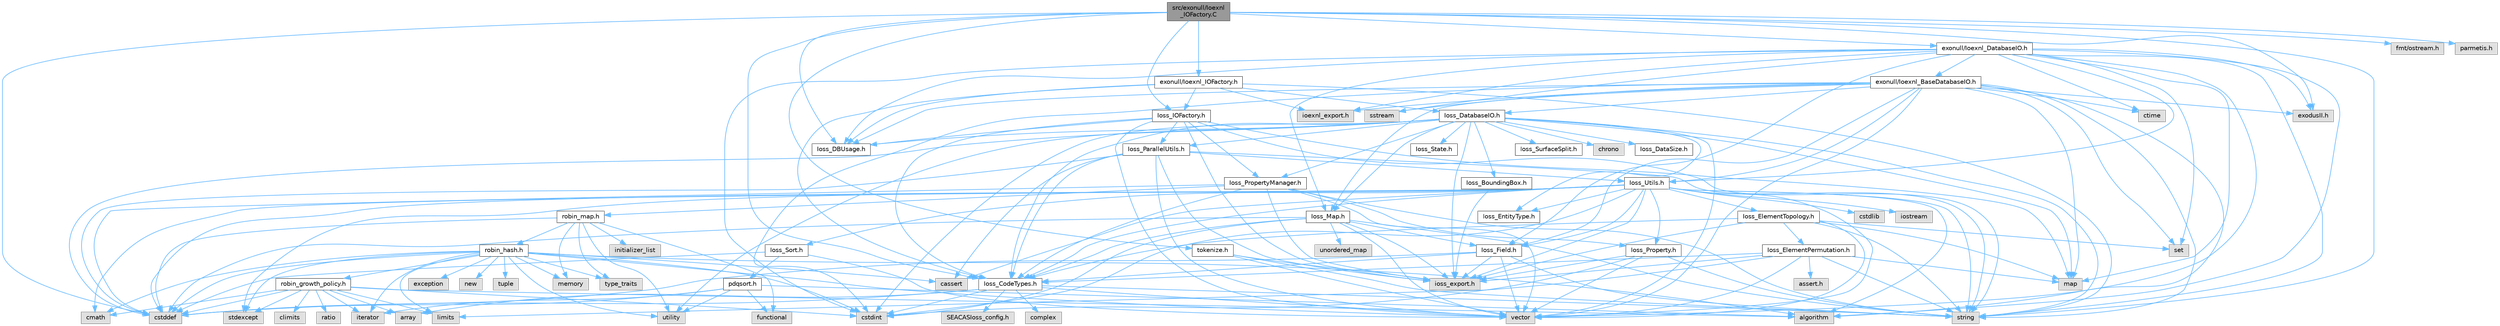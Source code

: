 digraph "src/exonull/Ioexnl_IOFactory.C"
{
 // INTERACTIVE_SVG=YES
 // LATEX_PDF_SIZE
  bgcolor="transparent";
  edge [fontname=Helvetica,fontsize=10,labelfontname=Helvetica,labelfontsize=10];
  node [fontname=Helvetica,fontsize=10,shape=box,height=0.2,width=0.4];
  Node1 [id="Node000001",label="src/exonull/Ioexnl\l_IOFactory.C",height=0.2,width=0.4,color="gray40", fillcolor="grey60", style="filled", fontcolor="black",tooltip=" "];
  Node1 -> Node2 [id="edge1_Node000001_Node000002",color="steelblue1",style="solid",tooltip=" "];
  Node2 [id="Node000002",label="exonull/Ioexnl_DatabaseIO.h",height=0.2,width=0.4,color="grey40", fillcolor="white", style="filled",URL="$Ioexnl__DatabaseIO_8h.html",tooltip=" "];
  Node2 -> Node3 [id="edge2_Node000002_Node000003",color="steelblue1",style="solid",tooltip=" "];
  Node3 [id="Node000003",label="ioexnl_export.h",height=0.2,width=0.4,color="grey60", fillcolor="#E0E0E0", style="filled",tooltip=" "];
  Node2 -> Node4 [id="edge3_Node000002_Node000004",color="steelblue1",style="solid",tooltip=" "];
  Node4 [id="Node000004",label="Ioss_DBUsage.h",height=0.2,width=0.4,color="grey40", fillcolor="white", style="filled",URL="$Ioss__DBUsage_8h.html",tooltip=" "];
  Node2 -> Node5 [id="edge4_Node000002_Node000005",color="steelblue1",style="solid",tooltip=" "];
  Node5 [id="Node000005",label="Ioss_Field.h",height=0.2,width=0.4,color="grey40", fillcolor="white", style="filled",URL="$Ioss__Field_8h.html",tooltip=" "];
  Node5 -> Node6 [id="edge5_Node000005_Node000006",color="steelblue1",style="solid",tooltip=" "];
  Node6 [id="Node000006",label="ioss_export.h",height=0.2,width=0.4,color="grey60", fillcolor="#E0E0E0", style="filled",tooltip=" "];
  Node5 -> Node7 [id="edge6_Node000005_Node000007",color="steelblue1",style="solid",tooltip=" "];
  Node7 [id="Node000007",label="Ioss_CodeTypes.h",height=0.2,width=0.4,color="grey40", fillcolor="white", style="filled",URL="$Ioss__CodeTypes_8h.html",tooltip=" "];
  Node7 -> Node8 [id="edge7_Node000007_Node000008",color="steelblue1",style="solid",tooltip=" "];
  Node8 [id="Node000008",label="array",height=0.2,width=0.4,color="grey60", fillcolor="#E0E0E0", style="filled",tooltip=" "];
  Node7 -> Node9 [id="edge8_Node000007_Node000009",color="steelblue1",style="solid",tooltip=" "];
  Node9 [id="Node000009",label="cstddef",height=0.2,width=0.4,color="grey60", fillcolor="#E0E0E0", style="filled",tooltip=" "];
  Node7 -> Node10 [id="edge9_Node000007_Node000010",color="steelblue1",style="solid",tooltip=" "];
  Node10 [id="Node000010",label="cstdint",height=0.2,width=0.4,color="grey60", fillcolor="#E0E0E0", style="filled",tooltip=" "];
  Node7 -> Node11 [id="edge10_Node000007_Node000011",color="steelblue1",style="solid",tooltip=" "];
  Node11 [id="Node000011",label="string",height=0.2,width=0.4,color="grey60", fillcolor="#E0E0E0", style="filled",tooltip=" "];
  Node7 -> Node12 [id="edge11_Node000007_Node000012",color="steelblue1",style="solid",tooltip=" "];
  Node12 [id="Node000012",label="vector",height=0.2,width=0.4,color="grey60", fillcolor="#E0E0E0", style="filled",tooltip=" "];
  Node7 -> Node13 [id="edge12_Node000007_Node000013",color="steelblue1",style="solid",tooltip=" "];
  Node13 [id="Node000013",label="SEACASIoss_config.h",height=0.2,width=0.4,color="grey60", fillcolor="#E0E0E0", style="filled",tooltip=" "];
  Node7 -> Node14 [id="edge13_Node000007_Node000014",color="steelblue1",style="solid",tooltip=" "];
  Node14 [id="Node000014",label="complex",height=0.2,width=0.4,color="grey60", fillcolor="#E0E0E0", style="filled",tooltip=" "];
  Node5 -> Node9 [id="edge14_Node000005_Node000009",color="steelblue1",style="solid",tooltip=" "];
  Node5 -> Node11 [id="edge15_Node000005_Node000011",color="steelblue1",style="solid",tooltip=" "];
  Node5 -> Node12 [id="edge16_Node000005_Node000012",color="steelblue1",style="solid",tooltip=" "];
  Node2 -> Node15 [id="edge17_Node000002_Node000015",color="steelblue1",style="solid",tooltip=" "];
  Node15 [id="Node000015",label="Ioss_Map.h",height=0.2,width=0.4,color="grey40", fillcolor="white", style="filled",URL="$Ioss__Map_8h.html",tooltip=" "];
  Node15 -> Node6 [id="edge18_Node000015_Node000006",color="steelblue1",style="solid",tooltip=" "];
  Node15 -> Node7 [id="edge19_Node000015_Node000007",color="steelblue1",style="solid",tooltip=" "];
  Node15 -> Node5 [id="edge20_Node000015_Node000005",color="steelblue1",style="solid",tooltip=" "];
  Node15 -> Node9 [id="edge21_Node000015_Node000009",color="steelblue1",style="solid",tooltip=" "];
  Node15 -> Node10 [id="edge22_Node000015_Node000010",color="steelblue1",style="solid",tooltip=" "];
  Node15 -> Node11 [id="edge23_Node000015_Node000011",color="steelblue1",style="solid",tooltip=" "];
  Node15 -> Node12 [id="edge24_Node000015_Node000012",color="steelblue1",style="solid",tooltip=" "];
  Node15 -> Node16 [id="edge25_Node000015_Node000016",color="steelblue1",style="solid",tooltip=" "];
  Node16 [id="Node000016",label="unordered_map",height=0.2,width=0.4,color="grey60", fillcolor="#E0E0E0", style="filled",tooltip=" "];
  Node2 -> Node17 [id="edge26_Node000002_Node000017",color="steelblue1",style="solid",tooltip=" "];
  Node17 [id="Node000017",label="Ioss_Utils.h",height=0.2,width=0.4,color="grey40", fillcolor="white", style="filled",URL="$Ioss__Utils_8h.html",tooltip=" "];
  Node17 -> Node6 [id="edge27_Node000017_Node000006",color="steelblue1",style="solid",tooltip=" "];
  Node17 -> Node7 [id="edge28_Node000017_Node000007",color="steelblue1",style="solid",tooltip=" "];
  Node17 -> Node18 [id="edge29_Node000017_Node000018",color="steelblue1",style="solid",tooltip=" "];
  Node18 [id="Node000018",label="Ioss_ElementTopology.h",height=0.2,width=0.4,color="grey40", fillcolor="white", style="filled",URL="$Ioss__ElementTopology_8h.html",tooltip=" "];
  Node18 -> Node6 [id="edge30_Node000018_Node000006",color="steelblue1",style="solid",tooltip=" "];
  Node18 -> Node7 [id="edge31_Node000018_Node000007",color="steelblue1",style="solid",tooltip=" "];
  Node18 -> Node19 [id="edge32_Node000018_Node000019",color="steelblue1",style="solid",tooltip=" "];
  Node19 [id="Node000019",label="Ioss_ElementPermutation.h",height=0.2,width=0.4,color="grey40", fillcolor="white", style="filled",URL="$Ioss__ElementPermutation_8h.html",tooltip=" "];
  Node19 -> Node6 [id="edge33_Node000019_Node000006",color="steelblue1",style="solid",tooltip=" "];
  Node19 -> Node7 [id="edge34_Node000019_Node000007",color="steelblue1",style="solid",tooltip=" "];
  Node19 -> Node20 [id="edge35_Node000019_Node000020",color="steelblue1",style="solid",tooltip=" "];
  Node20 [id="Node000020",label="assert.h",height=0.2,width=0.4,color="grey60", fillcolor="#E0E0E0", style="filled",tooltip=" "];
  Node19 -> Node21 [id="edge36_Node000019_Node000021",color="steelblue1",style="solid",tooltip=" "];
  Node21 [id="Node000021",label="limits",height=0.2,width=0.4,color="grey60", fillcolor="#E0E0E0", style="filled",tooltip=" "];
  Node19 -> Node22 [id="edge37_Node000019_Node000022",color="steelblue1",style="solid",tooltip=" "];
  Node22 [id="Node000022",label="map",height=0.2,width=0.4,color="grey60", fillcolor="#E0E0E0", style="filled",tooltip=" "];
  Node19 -> Node11 [id="edge38_Node000019_Node000011",color="steelblue1",style="solid",tooltip=" "];
  Node19 -> Node12 [id="edge39_Node000019_Node000012",color="steelblue1",style="solid",tooltip=" "];
  Node18 -> Node22 [id="edge40_Node000018_Node000022",color="steelblue1",style="solid",tooltip=" "];
  Node18 -> Node23 [id="edge41_Node000018_Node000023",color="steelblue1",style="solid",tooltip=" "];
  Node23 [id="Node000023",label="set",height=0.2,width=0.4,color="grey60", fillcolor="#E0E0E0", style="filled",tooltip=" "];
  Node18 -> Node11 [id="edge42_Node000018_Node000011",color="steelblue1",style="solid",tooltip=" "];
  Node18 -> Node12 [id="edge43_Node000018_Node000012",color="steelblue1",style="solid",tooltip=" "];
  Node17 -> Node24 [id="edge44_Node000017_Node000024",color="steelblue1",style="solid",tooltip=" "];
  Node24 [id="Node000024",label="Ioss_EntityType.h",height=0.2,width=0.4,color="grey40", fillcolor="white", style="filled",URL="$Ioss__EntityType_8h.html",tooltip=" "];
  Node17 -> Node5 [id="edge45_Node000017_Node000005",color="steelblue1",style="solid",tooltip=" "];
  Node17 -> Node25 [id="edge46_Node000017_Node000025",color="steelblue1",style="solid",tooltip=" "];
  Node25 [id="Node000025",label="Ioss_Property.h",height=0.2,width=0.4,color="grey40", fillcolor="white", style="filled",URL="$Ioss__Property_8h.html",tooltip=" "];
  Node25 -> Node6 [id="edge47_Node000025_Node000006",color="steelblue1",style="solid",tooltip=" "];
  Node25 -> Node10 [id="edge48_Node000025_Node000010",color="steelblue1",style="solid",tooltip=" "];
  Node25 -> Node11 [id="edge49_Node000025_Node000011",color="steelblue1",style="solid",tooltip=" "];
  Node25 -> Node12 [id="edge50_Node000025_Node000012",color="steelblue1",style="solid",tooltip=" "];
  Node17 -> Node26 [id="edge51_Node000017_Node000026",color="steelblue1",style="solid",tooltip=" "];
  Node26 [id="Node000026",label="Ioss_Sort.h",height=0.2,width=0.4,color="grey40", fillcolor="white", style="filled",URL="$Ioss__Sort_8h.html",tooltip=" "];
  Node26 -> Node27 [id="edge52_Node000026_Node000027",color="steelblue1",style="solid",tooltip=" "];
  Node27 [id="Node000027",label="pdqsort.h",height=0.2,width=0.4,color="grey40", fillcolor="white", style="filled",URL="$pdqsort_8h.html",tooltip=" "];
  Node27 -> Node28 [id="edge53_Node000027_Node000028",color="steelblue1",style="solid",tooltip=" "];
  Node28 [id="Node000028",label="algorithm",height=0.2,width=0.4,color="grey60", fillcolor="#E0E0E0", style="filled",tooltip=" "];
  Node27 -> Node9 [id="edge54_Node000027_Node000009",color="steelblue1",style="solid",tooltip=" "];
  Node27 -> Node29 [id="edge55_Node000027_Node000029",color="steelblue1",style="solid",tooltip=" "];
  Node29 [id="Node000029",label="functional",height=0.2,width=0.4,color="grey60", fillcolor="#E0E0E0", style="filled",tooltip=" "];
  Node27 -> Node30 [id="edge56_Node000027_Node000030",color="steelblue1",style="solid",tooltip=" "];
  Node30 [id="Node000030",label="iterator",height=0.2,width=0.4,color="grey60", fillcolor="#E0E0E0", style="filled",tooltip=" "];
  Node27 -> Node31 [id="edge57_Node000027_Node000031",color="steelblue1",style="solid",tooltip=" "];
  Node31 [id="Node000031",label="utility",height=0.2,width=0.4,color="grey60", fillcolor="#E0E0E0", style="filled",tooltip=" "];
  Node26 -> Node9 [id="edge58_Node000026_Node000009",color="steelblue1",style="solid",tooltip=" "];
  Node26 -> Node12 [id="edge59_Node000026_Node000012",color="steelblue1",style="solid",tooltip=" "];
  Node17 -> Node28 [id="edge60_Node000017_Node000028",color="steelblue1",style="solid",tooltip=" "];
  Node17 -> Node32 [id="edge61_Node000017_Node000032",color="steelblue1",style="solid",tooltip=" "];
  Node32 [id="Node000032",label="cassert",height=0.2,width=0.4,color="grey60", fillcolor="#E0E0E0", style="filled",tooltip=" "];
  Node17 -> Node33 [id="edge62_Node000017_Node000033",color="steelblue1",style="solid",tooltip=" "];
  Node33 [id="Node000033",label="cmath",height=0.2,width=0.4,color="grey60", fillcolor="#E0E0E0", style="filled",tooltip=" "];
  Node17 -> Node9 [id="edge63_Node000017_Node000009",color="steelblue1",style="solid",tooltip=" "];
  Node17 -> Node10 [id="edge64_Node000017_Node000010",color="steelblue1",style="solid",tooltip=" "];
  Node17 -> Node34 [id="edge65_Node000017_Node000034",color="steelblue1",style="solid",tooltip=" "];
  Node34 [id="Node000034",label="cstdlib",height=0.2,width=0.4,color="grey60", fillcolor="#E0E0E0", style="filled",tooltip=" "];
  Node17 -> Node35 [id="edge66_Node000017_Node000035",color="steelblue1",style="solid",tooltip=" "];
  Node35 [id="Node000035",label="iostream",height=0.2,width=0.4,color="grey60", fillcolor="#E0E0E0", style="filled",tooltip=" "];
  Node17 -> Node36 [id="edge67_Node000017_Node000036",color="steelblue1",style="solid",tooltip=" "];
  Node36 [id="Node000036",label="stdexcept",height=0.2,width=0.4,color="grey60", fillcolor="#E0E0E0", style="filled",tooltip=" "];
  Node17 -> Node11 [id="edge68_Node000017_Node000011",color="steelblue1",style="solid",tooltip=" "];
  Node17 -> Node12 [id="edge69_Node000017_Node000012",color="steelblue1",style="solid",tooltip=" "];
  Node2 -> Node37 [id="edge70_Node000002_Node000037",color="steelblue1",style="solid",tooltip=" "];
  Node37 [id="Node000037",label="exonull/Ioexnl_BaseDatabaseIO.h",height=0.2,width=0.4,color="grey40", fillcolor="white", style="filled",URL="$Ioexnl__BaseDatabaseIO_8h.html",tooltip=" "];
  Node37 -> Node3 [id="edge71_Node000037_Node000003",color="steelblue1",style="solid",tooltip=" "];
  Node37 -> Node4 [id="edge72_Node000037_Node000004",color="steelblue1",style="solid",tooltip=" "];
  Node37 -> Node38 [id="edge73_Node000037_Node000038",color="steelblue1",style="solid",tooltip=" "];
  Node38 [id="Node000038",label="Ioss_DatabaseIO.h",height=0.2,width=0.4,color="grey40", fillcolor="white", style="filled",URL="$Ioss__DatabaseIO_8h.html",tooltip=" "];
  Node38 -> Node6 [id="edge74_Node000038_Node000006",color="steelblue1",style="solid",tooltip=" "];
  Node38 -> Node39 [id="edge75_Node000038_Node000039",color="steelblue1",style="solid",tooltip=" "];
  Node39 [id="Node000039",label="Ioss_BoundingBox.h",height=0.2,width=0.4,color="grey40", fillcolor="white", style="filled",URL="$Ioss__BoundingBox_8h.html",tooltip=" "];
  Node39 -> Node6 [id="edge76_Node000039_Node000006",color="steelblue1",style="solid",tooltip=" "];
  Node38 -> Node7 [id="edge77_Node000038_Node000007",color="steelblue1",style="solid",tooltip=" "];
  Node38 -> Node4 [id="edge78_Node000038_Node000004",color="steelblue1",style="solid",tooltip=" "];
  Node38 -> Node40 [id="edge79_Node000038_Node000040",color="steelblue1",style="solid",tooltip=" "];
  Node40 [id="Node000040",label="Ioss_DataSize.h",height=0.2,width=0.4,color="grey40", fillcolor="white", style="filled",URL="$Ioss__DataSize_8h.html",tooltip=" "];
  Node38 -> Node24 [id="edge80_Node000038_Node000024",color="steelblue1",style="solid",tooltip=" "];
  Node38 -> Node15 [id="edge81_Node000038_Node000015",color="steelblue1",style="solid",tooltip=" "];
  Node38 -> Node41 [id="edge82_Node000038_Node000041",color="steelblue1",style="solid",tooltip=" "];
  Node41 [id="Node000041",label="Ioss_ParallelUtils.h",height=0.2,width=0.4,color="grey40", fillcolor="white", style="filled",URL="$Ioss__ParallelUtils_8h.html",tooltip=" "];
  Node41 -> Node6 [id="edge83_Node000041_Node000006",color="steelblue1",style="solid",tooltip=" "];
  Node41 -> Node7 [id="edge84_Node000041_Node000007",color="steelblue1",style="solid",tooltip=" "];
  Node41 -> Node17 [id="edge85_Node000041_Node000017",color="steelblue1",style="solid",tooltip=" "];
  Node41 -> Node32 [id="edge86_Node000041_Node000032",color="steelblue1",style="solid",tooltip=" "];
  Node41 -> Node9 [id="edge87_Node000041_Node000009",color="steelblue1",style="solid",tooltip=" "];
  Node41 -> Node11 [id="edge88_Node000041_Node000011",color="steelblue1",style="solid",tooltip=" "];
  Node41 -> Node12 [id="edge89_Node000041_Node000012",color="steelblue1",style="solid",tooltip=" "];
  Node38 -> Node42 [id="edge90_Node000038_Node000042",color="steelblue1",style="solid",tooltip=" "];
  Node42 [id="Node000042",label="Ioss_PropertyManager.h",height=0.2,width=0.4,color="grey40", fillcolor="white", style="filled",URL="$Ioss__PropertyManager_8h.html",tooltip=" "];
  Node42 -> Node6 [id="edge91_Node000042_Node000006",color="steelblue1",style="solid",tooltip=" "];
  Node42 -> Node7 [id="edge92_Node000042_Node000007",color="steelblue1",style="solid",tooltip=" "];
  Node42 -> Node25 [id="edge93_Node000042_Node000025",color="steelblue1",style="solid",tooltip=" "];
  Node42 -> Node9 [id="edge94_Node000042_Node000009",color="steelblue1",style="solid",tooltip=" "];
  Node42 -> Node11 [id="edge95_Node000042_Node000011",color="steelblue1",style="solid",tooltip=" "];
  Node42 -> Node12 [id="edge96_Node000042_Node000012",color="steelblue1",style="solid",tooltip=" "];
  Node42 -> Node43 [id="edge97_Node000042_Node000043",color="steelblue1",style="solid",tooltip=" "];
  Node43 [id="Node000043",label="robin_map.h",height=0.2,width=0.4,color="grey40", fillcolor="white", style="filled",URL="$robin__map_8h.html",tooltip=" "];
  Node43 -> Node9 [id="edge98_Node000043_Node000009",color="steelblue1",style="solid",tooltip=" "];
  Node43 -> Node29 [id="edge99_Node000043_Node000029",color="steelblue1",style="solid",tooltip=" "];
  Node43 -> Node44 [id="edge100_Node000043_Node000044",color="steelblue1",style="solid",tooltip=" "];
  Node44 [id="Node000044",label="initializer_list",height=0.2,width=0.4,color="grey60", fillcolor="#E0E0E0", style="filled",tooltip=" "];
  Node43 -> Node45 [id="edge101_Node000043_Node000045",color="steelblue1",style="solid",tooltip=" "];
  Node45 [id="Node000045",label="memory",height=0.2,width=0.4,color="grey60", fillcolor="#E0E0E0", style="filled",tooltip=" "];
  Node43 -> Node46 [id="edge102_Node000043_Node000046",color="steelblue1",style="solid",tooltip=" "];
  Node46 [id="Node000046",label="type_traits",height=0.2,width=0.4,color="grey60", fillcolor="#E0E0E0", style="filled",tooltip=" "];
  Node43 -> Node31 [id="edge103_Node000043_Node000031",color="steelblue1",style="solid",tooltip=" "];
  Node43 -> Node47 [id="edge104_Node000043_Node000047",color="steelblue1",style="solid",tooltip=" "];
  Node47 [id="Node000047",label="robin_hash.h",height=0.2,width=0.4,color="grey40", fillcolor="white", style="filled",URL="$robin__hash_8h.html",tooltip=" "];
  Node47 -> Node28 [id="edge105_Node000047_Node000028",color="steelblue1",style="solid",tooltip=" "];
  Node47 -> Node32 [id="edge106_Node000047_Node000032",color="steelblue1",style="solid",tooltip=" "];
  Node47 -> Node33 [id="edge107_Node000047_Node000033",color="steelblue1",style="solid",tooltip=" "];
  Node47 -> Node9 [id="edge108_Node000047_Node000009",color="steelblue1",style="solid",tooltip=" "];
  Node47 -> Node10 [id="edge109_Node000047_Node000010",color="steelblue1",style="solid",tooltip=" "];
  Node47 -> Node48 [id="edge110_Node000047_Node000048",color="steelblue1",style="solid",tooltip=" "];
  Node48 [id="Node000048",label="exception",height=0.2,width=0.4,color="grey60", fillcolor="#E0E0E0", style="filled",tooltip=" "];
  Node47 -> Node30 [id="edge111_Node000047_Node000030",color="steelblue1",style="solid",tooltip=" "];
  Node47 -> Node21 [id="edge112_Node000047_Node000021",color="steelblue1",style="solid",tooltip=" "];
  Node47 -> Node45 [id="edge113_Node000047_Node000045",color="steelblue1",style="solid",tooltip=" "];
  Node47 -> Node49 [id="edge114_Node000047_Node000049",color="steelblue1",style="solid",tooltip=" "];
  Node49 [id="Node000049",label="new",height=0.2,width=0.4,color="grey60", fillcolor="#E0E0E0", style="filled",tooltip=" "];
  Node47 -> Node36 [id="edge115_Node000047_Node000036",color="steelblue1",style="solid",tooltip=" "];
  Node47 -> Node50 [id="edge116_Node000047_Node000050",color="steelblue1",style="solid",tooltip=" "];
  Node50 [id="Node000050",label="tuple",height=0.2,width=0.4,color="grey60", fillcolor="#E0E0E0", style="filled",tooltip=" "];
  Node47 -> Node46 [id="edge117_Node000047_Node000046",color="steelblue1",style="solid",tooltip=" "];
  Node47 -> Node31 [id="edge118_Node000047_Node000031",color="steelblue1",style="solid",tooltip=" "];
  Node47 -> Node12 [id="edge119_Node000047_Node000012",color="steelblue1",style="solid",tooltip=" "];
  Node47 -> Node51 [id="edge120_Node000047_Node000051",color="steelblue1",style="solid",tooltip=" "];
  Node51 [id="Node000051",label="robin_growth_policy.h",height=0.2,width=0.4,color="grey40", fillcolor="white", style="filled",URL="$robin__growth__policy_8h.html",tooltip=" "];
  Node51 -> Node28 [id="edge121_Node000051_Node000028",color="steelblue1",style="solid",tooltip=" "];
  Node51 -> Node8 [id="edge122_Node000051_Node000008",color="steelblue1",style="solid",tooltip=" "];
  Node51 -> Node52 [id="edge123_Node000051_Node000052",color="steelblue1",style="solid",tooltip=" "];
  Node52 [id="Node000052",label="climits",height=0.2,width=0.4,color="grey60", fillcolor="#E0E0E0", style="filled",tooltip=" "];
  Node51 -> Node33 [id="edge124_Node000051_Node000033",color="steelblue1",style="solid",tooltip=" "];
  Node51 -> Node9 [id="edge125_Node000051_Node000009",color="steelblue1",style="solid",tooltip=" "];
  Node51 -> Node10 [id="edge126_Node000051_Node000010",color="steelblue1",style="solid",tooltip=" "];
  Node51 -> Node30 [id="edge127_Node000051_Node000030",color="steelblue1",style="solid",tooltip=" "];
  Node51 -> Node21 [id="edge128_Node000051_Node000021",color="steelblue1",style="solid",tooltip=" "];
  Node51 -> Node53 [id="edge129_Node000051_Node000053",color="steelblue1",style="solid",tooltip=" "];
  Node53 [id="Node000053",label="ratio",height=0.2,width=0.4,color="grey60", fillcolor="#E0E0E0", style="filled",tooltip=" "];
  Node51 -> Node36 [id="edge130_Node000051_Node000036",color="steelblue1",style="solid",tooltip=" "];
  Node38 -> Node54 [id="edge131_Node000038_Node000054",color="steelblue1",style="solid",tooltip=" "];
  Node54 [id="Node000054",label="Ioss_State.h",height=0.2,width=0.4,color="grey40", fillcolor="white", style="filled",URL="$Ioss__State_8h.html",tooltip=" "];
  Node38 -> Node55 [id="edge132_Node000038_Node000055",color="steelblue1",style="solid",tooltip=" "];
  Node55 [id="Node000055",label="Ioss_SurfaceSplit.h",height=0.2,width=0.4,color="grey40", fillcolor="white", style="filled",URL="$Ioss__SurfaceSplit_8h.html",tooltip=" "];
  Node38 -> Node56 [id="edge133_Node000038_Node000056",color="steelblue1",style="solid",tooltip=" "];
  Node56 [id="Node000056",label="chrono",height=0.2,width=0.4,color="grey60", fillcolor="#E0E0E0", style="filled",tooltip=" "];
  Node38 -> Node9 [id="edge134_Node000038_Node000009",color="steelblue1",style="solid",tooltip=" "];
  Node38 -> Node10 [id="edge135_Node000038_Node000010",color="steelblue1",style="solid",tooltip=" "];
  Node38 -> Node22 [id="edge136_Node000038_Node000022",color="steelblue1",style="solid",tooltip=" "];
  Node38 -> Node11 [id="edge137_Node000038_Node000011",color="steelblue1",style="solid",tooltip=" "];
  Node38 -> Node31 [id="edge138_Node000038_Node000031",color="steelblue1",style="solid",tooltip=" "];
  Node38 -> Node12 [id="edge139_Node000038_Node000012",color="steelblue1",style="solid",tooltip=" "];
  Node37 -> Node5 [id="edge140_Node000037_Node000005",color="steelblue1",style="solid",tooltip=" "];
  Node37 -> Node15 [id="edge141_Node000037_Node000015",color="steelblue1",style="solid",tooltip=" "];
  Node37 -> Node17 [id="edge142_Node000037_Node000017",color="steelblue1",style="solid",tooltip=" "];
  Node37 -> Node57 [id="edge143_Node000037_Node000057",color="steelblue1",style="solid",tooltip=" "];
  Node57 [id="Node000057",label="exodusII.h",height=0.2,width=0.4,color="grey60", fillcolor="#E0E0E0", style="filled",tooltip=" "];
  Node37 -> Node28 [id="edge144_Node000037_Node000028",color="steelblue1",style="solid",tooltip=" "];
  Node37 -> Node10 [id="edge145_Node000037_Node000010",color="steelblue1",style="solid",tooltip=" "];
  Node37 -> Node58 [id="edge146_Node000037_Node000058",color="steelblue1",style="solid",tooltip=" "];
  Node58 [id="Node000058",label="ctime",height=0.2,width=0.4,color="grey60", fillcolor="#E0E0E0", style="filled",tooltip=" "];
  Node37 -> Node22 [id="edge147_Node000037_Node000022",color="steelblue1",style="solid",tooltip=" "];
  Node37 -> Node23 [id="edge148_Node000037_Node000023",color="steelblue1",style="solid",tooltip=" "];
  Node37 -> Node59 [id="edge149_Node000037_Node000059",color="steelblue1",style="solid",tooltip=" "];
  Node59 [id="Node000059",label="sstream",height=0.2,width=0.4,color="grey60", fillcolor="#E0E0E0", style="filled",tooltip=" "];
  Node37 -> Node11 [id="edge150_Node000037_Node000011",color="steelblue1",style="solid",tooltip=" "];
  Node37 -> Node12 [id="edge151_Node000037_Node000012",color="steelblue1",style="solid",tooltip=" "];
  Node2 -> Node57 [id="edge152_Node000002_Node000057",color="steelblue1",style="solid",tooltip=" "];
  Node2 -> Node28 [id="edge153_Node000002_Node000028",color="steelblue1",style="solid",tooltip=" "];
  Node2 -> Node10 [id="edge154_Node000002_Node000010",color="steelblue1",style="solid",tooltip=" "];
  Node2 -> Node58 [id="edge155_Node000002_Node000058",color="steelblue1",style="solid",tooltip=" "];
  Node2 -> Node22 [id="edge156_Node000002_Node000022",color="steelblue1",style="solid",tooltip=" "];
  Node2 -> Node23 [id="edge157_Node000002_Node000023",color="steelblue1",style="solid",tooltip=" "];
  Node2 -> Node59 [id="edge158_Node000002_Node000059",color="steelblue1",style="solid",tooltip=" "];
  Node2 -> Node11 [id="edge159_Node000002_Node000011",color="steelblue1",style="solid",tooltip=" "];
  Node2 -> Node12 [id="edge160_Node000002_Node000012",color="steelblue1",style="solid",tooltip=" "];
  Node1 -> Node60 [id="edge161_Node000001_Node000060",color="steelblue1",style="solid",tooltip=" "];
  Node60 [id="Node000060",label="exonull/Ioexnl_IOFactory.h",height=0.2,width=0.4,color="grey40", fillcolor="white", style="filled",URL="$Ioexnl__IOFactory_8h.html",tooltip=" "];
  Node60 -> Node3 [id="edge162_Node000060_Node000003",color="steelblue1",style="solid",tooltip=" "];
  Node60 -> Node38 [id="edge163_Node000060_Node000038",color="steelblue1",style="solid",tooltip=" "];
  Node60 -> Node7 [id="edge164_Node000060_Node000007",color="steelblue1",style="solid",tooltip=" "];
  Node60 -> Node4 [id="edge165_Node000060_Node000004",color="steelblue1",style="solid",tooltip=" "];
  Node60 -> Node61 [id="edge166_Node000060_Node000061",color="steelblue1",style="solid",tooltip=" "];
  Node61 [id="Node000061",label="Ioss_IOFactory.h",height=0.2,width=0.4,color="grey40", fillcolor="white", style="filled",URL="$Ioss__IOFactory_8h.html",tooltip=" "];
  Node61 -> Node6 [id="edge167_Node000061_Node000006",color="steelblue1",style="solid",tooltip=" "];
  Node61 -> Node7 [id="edge168_Node000061_Node000007",color="steelblue1",style="solid",tooltip=" "];
  Node61 -> Node11 [id="edge169_Node000061_Node000011",color="steelblue1",style="solid",tooltip=" "];
  Node61 -> Node4 [id="edge170_Node000061_Node000004",color="steelblue1",style="solid",tooltip=" "];
  Node61 -> Node41 [id="edge171_Node000061_Node000041",color="steelblue1",style="solid",tooltip=" "];
  Node61 -> Node42 [id="edge172_Node000061_Node000042",color="steelblue1",style="solid",tooltip=" "];
  Node61 -> Node22 [id="edge173_Node000061_Node000022",color="steelblue1",style="solid",tooltip=" "];
  Node61 -> Node12 [id="edge174_Node000061_Node000012",color="steelblue1",style="solid",tooltip=" "];
  Node60 -> Node11 [id="edge175_Node000060_Node000011",color="steelblue1",style="solid",tooltip=" "];
  Node1 -> Node62 [id="edge176_Node000001_Node000062",color="steelblue1",style="solid",tooltip=" "];
  Node62 [id="Node000062",label="tokenize.h",height=0.2,width=0.4,color="grey40", fillcolor="white", style="filled",URL="$tokenize_8h.html",tooltip=" "];
  Node62 -> Node6 [id="edge177_Node000062_Node000006",color="steelblue1",style="solid",tooltip=" "];
  Node62 -> Node11 [id="edge178_Node000062_Node000011",color="steelblue1",style="solid",tooltip=" "];
  Node62 -> Node12 [id="edge179_Node000062_Node000012",color="steelblue1",style="solid",tooltip=" "];
  Node1 -> Node9 [id="edge180_Node000001_Node000009",color="steelblue1",style="solid",tooltip=" "];
  Node1 -> Node57 [id="edge181_Node000001_Node000057",color="steelblue1",style="solid",tooltip=" "];
  Node1 -> Node63 [id="edge182_Node000001_Node000063",color="steelblue1",style="solid",tooltip=" "];
  Node63 [id="Node000063",label="fmt/ostream.h",height=0.2,width=0.4,color="grey60", fillcolor="#E0E0E0", style="filled",tooltip=" "];
  Node1 -> Node11 [id="edge183_Node000001_Node000011",color="steelblue1",style="solid",tooltip=" "];
  Node1 -> Node7 [id="edge184_Node000001_Node000007",color="steelblue1",style="solid",tooltip=" "];
  Node1 -> Node4 [id="edge185_Node000001_Node000004",color="steelblue1",style="solid",tooltip=" "];
  Node1 -> Node61 [id="edge186_Node000001_Node000061",color="steelblue1",style="solid",tooltip=" "];
  Node1 -> Node64 [id="edge187_Node000001_Node000064",color="steelblue1",style="solid",tooltip=" "];
  Node64 [id="Node000064",label="parmetis.h",height=0.2,width=0.4,color="grey60", fillcolor="#E0E0E0", style="filled",tooltip=" "];
}
